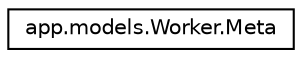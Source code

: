 digraph "Graphical Class Hierarchy"
{
 // LATEX_PDF_SIZE
  edge [fontname="Helvetica",fontsize="10",labelfontname="Helvetica",labelfontsize="10"];
  node [fontname="Helvetica",fontsize="10",shape=record];
  rankdir="LR";
  Node0 [label="app.models.Worker.Meta",height=0.2,width=0.4,color="black", fillcolor="white", style="filled",URL="$classapp_1_1models_1_1Worker_1_1Meta.html",tooltip=" "];
}
